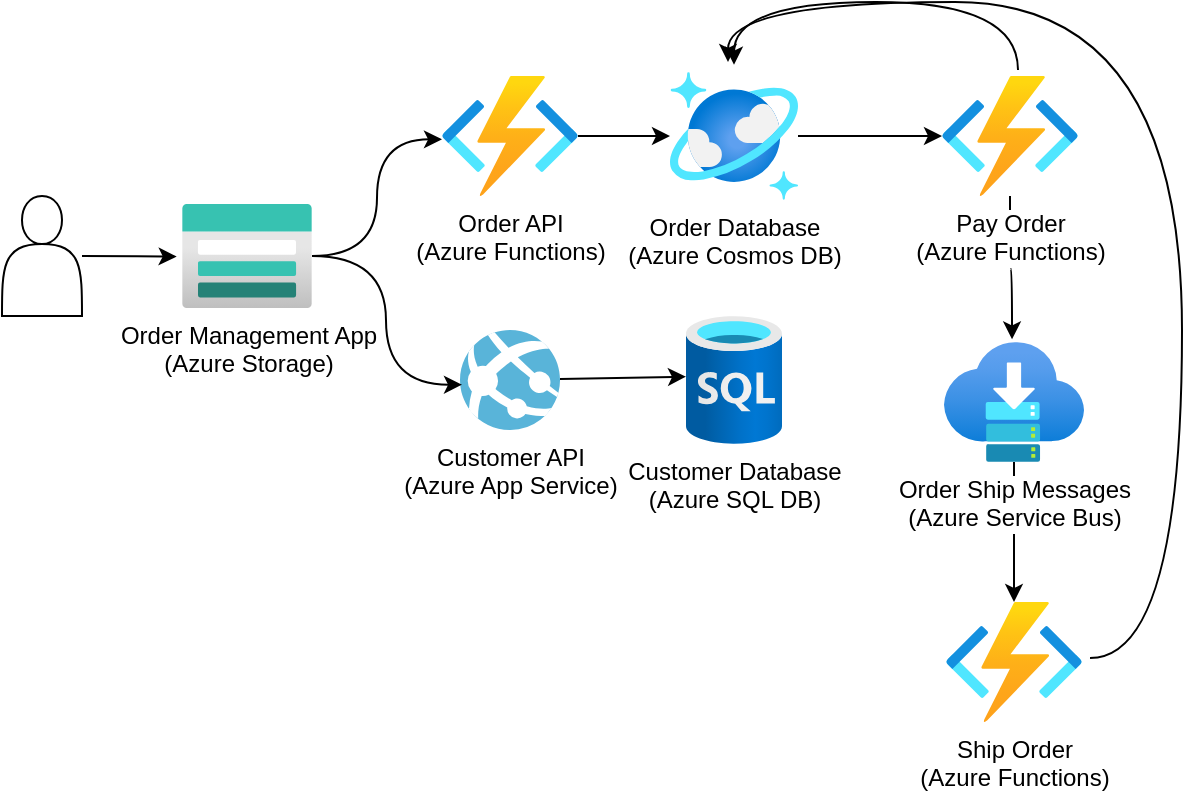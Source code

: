 <mxfile>
    <diagram id="Pct7ndDNtFHMMzXg30rl" name="Logical Architecture">
        <mxGraphModel dx="1714" dy="1069" grid="1" gridSize="10" guides="1" tooltips="1" connect="1" arrows="1" fold="1" page="1" pageScale="1" pageWidth="850" pageHeight="1100" math="0" shadow="0">
            <root>
                <mxCell id="0"/>
                <mxCell id="1" parent="0"/>
                <mxCell id="6" style="edgeStyle=none;html=1;entryX=0;entryY=0.474;entryDx=0;entryDy=0;entryPerimeter=0;" parent="1" source="2" target="7" edge="1">
                    <mxGeometry relative="1" as="geometry">
                        <mxPoint x="300.65" y="239.65" as="targetPoint"/>
                    </mxGeometry>
                </mxCell>
                <mxCell id="2" value="Customer API&lt;br&gt;(Azure App Service)" style="sketch=0;aspect=fixed;html=1;points=[];align=center;image;fontSize=12;image=img/lib/mscae/App_Services.svg;" parent="1" vertex="1">
                    <mxGeometry x="309" y="354" width="50" height="50" as="geometry"/>
                </mxCell>
                <mxCell id="34" style="edgeStyle=orthogonalEdgeStyle;curved=1;html=1;entryX=-0.041;entryY=0.506;entryDx=0;entryDy=0;entryPerimeter=0;" parent="1" source="3" target="30" edge="1">
                    <mxGeometry relative="1" as="geometry"/>
                </mxCell>
                <mxCell id="3" value="" style="shape=actor;whiteSpace=wrap;html=1;" parent="1" vertex="1">
                    <mxGeometry x="80" y="287" width="40" height="60" as="geometry"/>
                </mxCell>
                <mxCell id="7" value="Customer Database&lt;br&gt;(Azure SQL DB)" style="aspect=fixed;html=1;points=[];align=center;image;fontSize=12;image=img/lib/azure2/databases/SQL_Database.svg;" parent="1" vertex="1">
                    <mxGeometry x="422" y="347" width="48" height="64" as="geometry"/>
                </mxCell>
                <mxCell id="12" style="edgeStyle=none;html=1;" parent="1" source="9" target="11" edge="1">
                    <mxGeometry relative="1" as="geometry">
                        <mxPoint x="414" y="257" as="targetPoint"/>
                    </mxGeometry>
                </mxCell>
                <mxCell id="9" value="Order API&lt;br&gt;(Azure Functions)" style="aspect=fixed;html=1;points=[];align=center;image;fontSize=12;image=img/lib/azure2/compute/Function_Apps.svg;" parent="1" vertex="1">
                    <mxGeometry x="300" y="227" width="68" height="60" as="geometry"/>
                </mxCell>
                <mxCell id="17" style="edgeStyle=none;html=1;" parent="1" source="11" target="14" edge="1">
                    <mxGeometry relative="1" as="geometry"/>
                </mxCell>
                <mxCell id="11" value="Order Database&lt;br&gt;(Azure Cosmos DB)" style="aspect=fixed;html=1;points=[];align=center;image;fontSize=12;image=img/lib/azure2/databases/Azure_Cosmos_DB.svg;" parent="1" vertex="1">
                    <mxGeometry x="414" y="225" width="64" height="64" as="geometry"/>
                </mxCell>
                <mxCell id="22" style="edgeStyle=orthogonalEdgeStyle;curved=1;html=1;entryX=0.486;entryY=-0.022;entryDx=0;entryDy=0;entryPerimeter=0;" parent="1" source="14" target="21" edge="1">
                    <mxGeometry relative="1" as="geometry"/>
                </mxCell>
                <mxCell id="23" style="edgeStyle=orthogonalEdgeStyle;curved=1;html=1;entryX=0.5;entryY=-0.057;entryDx=0;entryDy=0;entryPerimeter=0;exitX=0.559;exitY=-0.05;exitDx=0;exitDy=0;exitPerimeter=0;" parent="1" target="11" edge="1" source="14">
                    <mxGeometry relative="1" as="geometry">
                        <mxPoint x="554" y="221" as="sourcePoint"/>
                        <Array as="points">
                            <mxPoint x="588" y="190"/>
                            <mxPoint x="446" y="190"/>
                        </Array>
                    </mxGeometry>
                </mxCell>
                <mxCell id="14" value="Pay Order&lt;br&gt;(Azure Functions)" style="aspect=fixed;html=1;points=[];align=center;image;fontSize=12;image=img/lib/azure2/compute/Function_Apps.svg;" parent="1" vertex="1">
                    <mxGeometry x="550" y="227" width="68" height="60" as="geometry"/>
                </mxCell>
                <mxCell id="26" style="edgeStyle=orthogonalEdgeStyle;curved=1;html=1;" parent="1" source="21" target="24" edge="1">
                    <mxGeometry relative="1" as="geometry"/>
                </mxCell>
                <mxCell id="21" value="Order Ship Messages&lt;br&gt;(Azure Service Bus)" style="aspect=fixed;html=1;points=[];align=center;image;fontSize=12;image=img/lib/azure2/general/Service_Bus.svg;" parent="1" vertex="1">
                    <mxGeometry x="551" y="360" width="70" height="60" as="geometry"/>
                </mxCell>
                <mxCell id="29" style="edgeStyle=orthogonalEdgeStyle;curved=1;html=1;exitX=1.059;exitY=0.467;exitDx=0;exitDy=0;exitPerimeter=0;" parent="1" source="24" edge="1">
                    <mxGeometry relative="1" as="geometry">
                        <Array as="points">
                            <mxPoint x="670" y="518"/>
                            <mxPoint x="670" y="190"/>
                            <mxPoint x="443" y="190"/>
                        </Array>
                        <mxPoint x="443" y="220" as="targetPoint"/>
                    </mxGeometry>
                </mxCell>
                <mxCell id="24" value="Ship Order&lt;br&gt;(Azure Functions)" style="aspect=fixed;html=1;points=[];align=center;image;fontSize=12;image=img/lib/azure2/compute/Function_Apps.svg;" parent="1" vertex="1">
                    <mxGeometry x="552" y="490" width="68" height="60" as="geometry"/>
                </mxCell>
                <mxCell id="32" style="edgeStyle=orthogonalEdgeStyle;curved=1;html=1;entryX=0;entryY=0.528;entryDx=0;entryDy=0;entryPerimeter=0;" parent="1" source="30" target="9" edge="1">
                    <mxGeometry relative="1" as="geometry"/>
                </mxCell>
                <mxCell id="33" style="edgeStyle=orthogonalEdgeStyle;curved=1;html=1;entryX=0.02;entryY=0.547;entryDx=0;entryDy=0;entryPerimeter=0;" parent="1" source="30" target="2" edge="1">
                    <mxGeometry relative="1" as="geometry"/>
                </mxCell>
                <mxCell id="30" value="Order Management App&lt;br&gt;(Azure Storage)" style="aspect=fixed;html=1;points=[];align=center;image;fontSize=12;image=img/lib/azure2/storage/Storage_Accounts.svg;" parent="1" vertex="1">
                    <mxGeometry x="170" y="291" width="65" height="52" as="geometry"/>
                </mxCell>
            </root>
        </mxGraphModel>
    </diagram>
</mxfile>